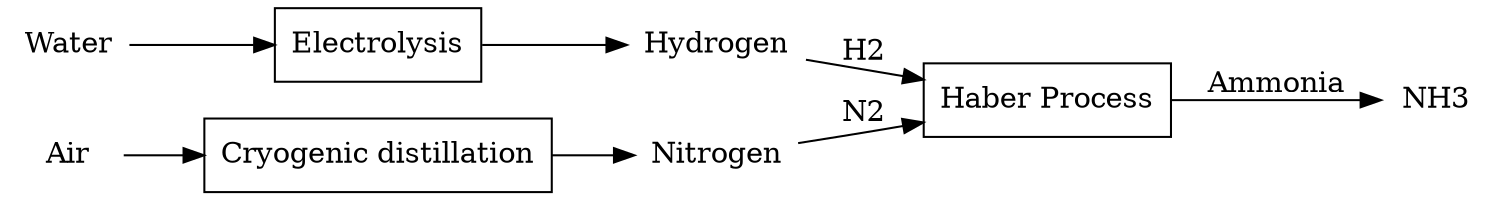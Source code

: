 digraph "Process flow diagram" {
	rankdir=LR size="10,6"
	node [shape=none]
	N2 [label=Nitrogen]
	H2 [label=Hydrogen]
	Air
	NH3
	Water
	node [shape=rectangle]
	HP [label="Haber Process"]
	CD [label="Cryogenic distillation"]
	Electrolysis
	N2 -> HP [label=N2]
	H2 -> HP [label=H2]
	HP -> NH3 [label=Ammonia]
	Air -> CD
	CD -> N2
	Water -> Electrolysis
	Electrolysis -> H2
}
